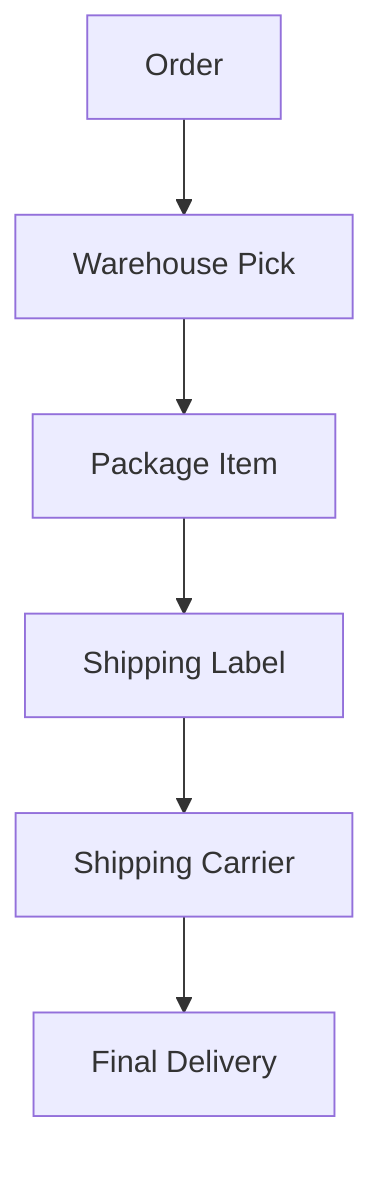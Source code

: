 flowchart TD
    Order --> Warehouse[Warehouse Pick]
    Warehouse --> Pack[Package Item]
    Pack --> Label[Shipping Label]
    Label --> Carrier[Shipping Carrier]
    Carrier --> Delivery[Final Delivery]